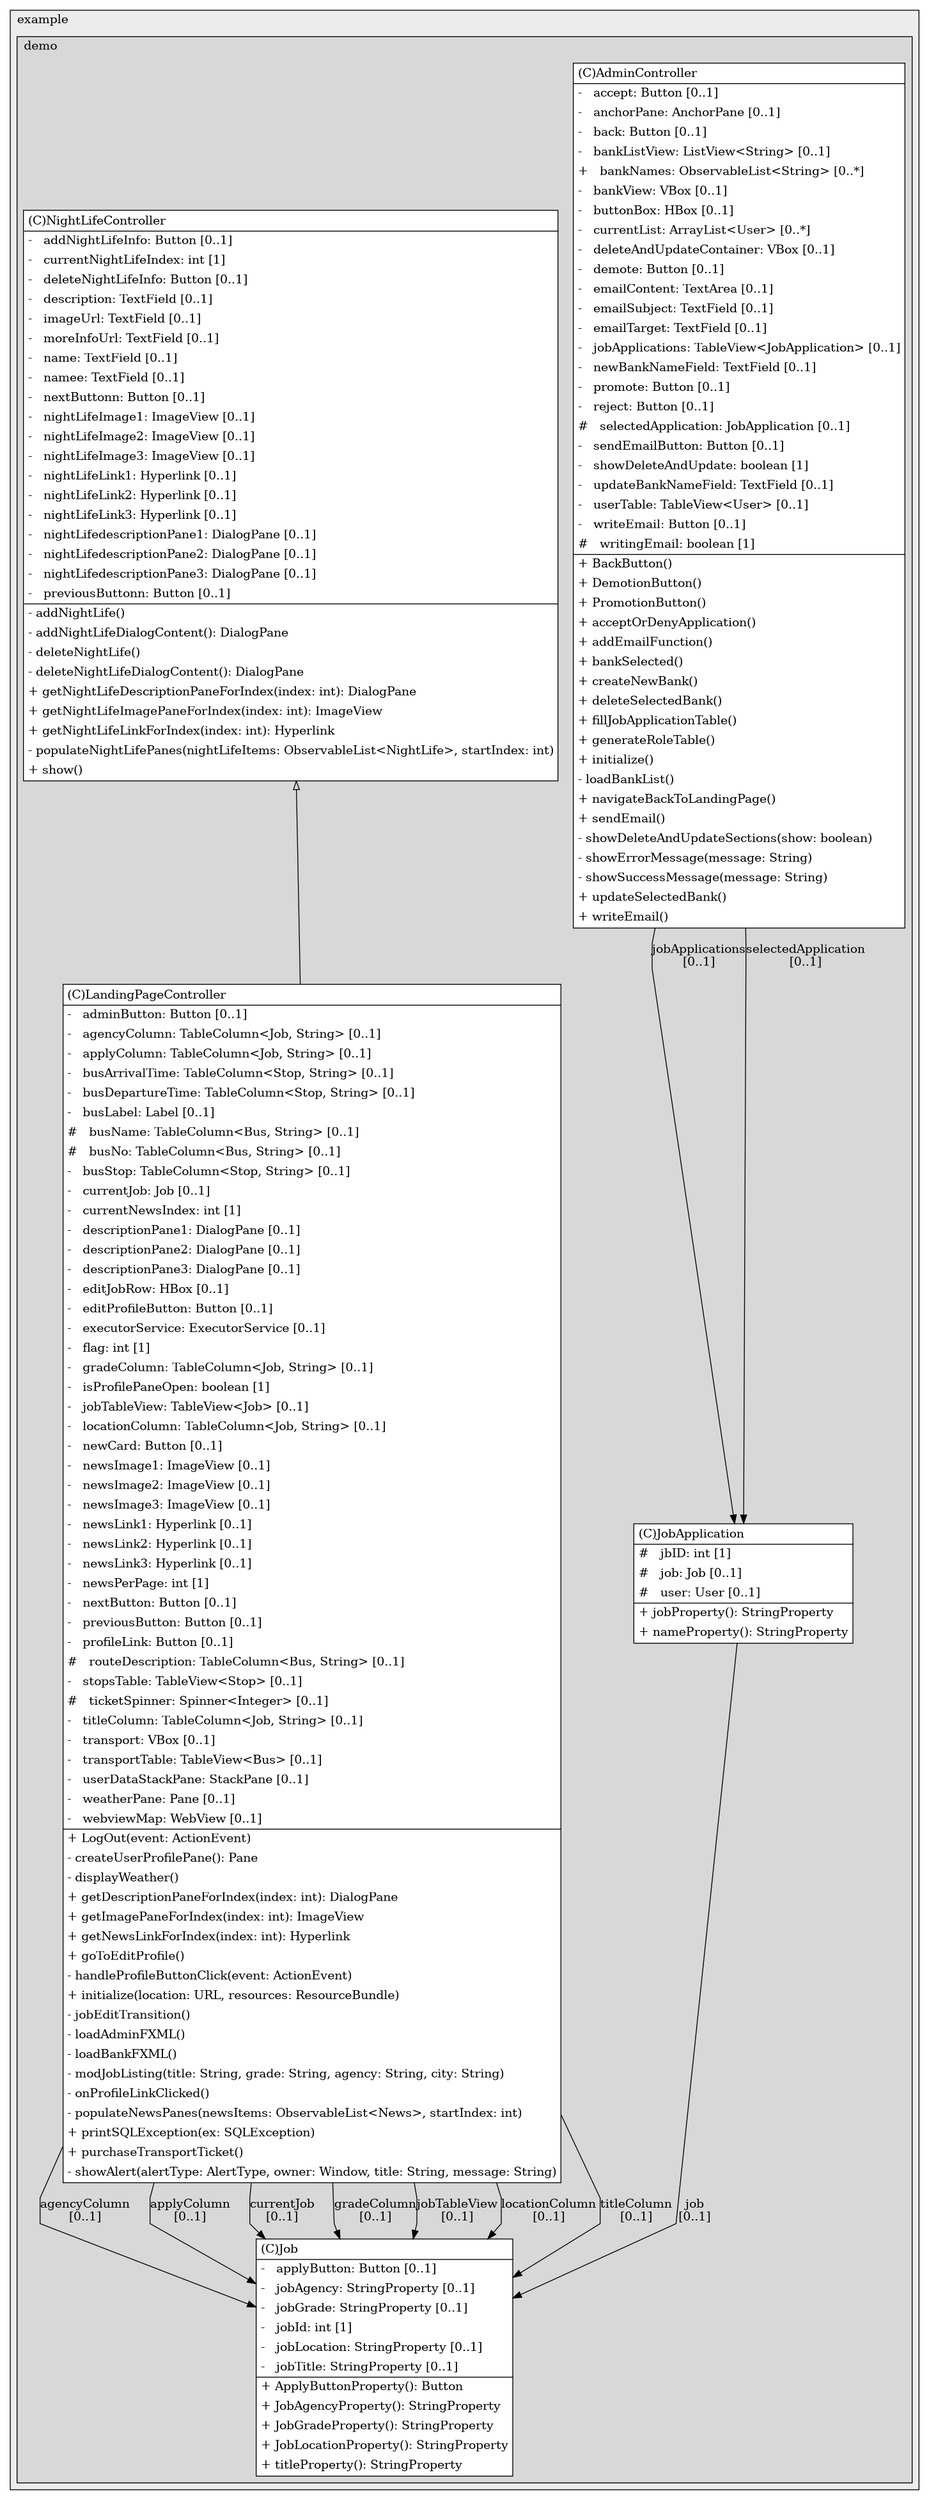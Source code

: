 @startuml

/' diagram meta data start
config=StructureConfiguration;
{
  "projectClassification": {
    "searchMode": "OpenProject", // OpenProject, AllProjects
    "includedProjects": "",
    "pathEndKeywords": "*.impl",
    "isClientPath": "",
    "isClientName": "",
    "isTestPath": "",
    "isTestName": "",
    "isMappingPath": "",
    "isMappingName": "",
    "isDataAccessPath": "",
    "isDataAccessName": "",
    "isDataStructurePath": "",
    "isDataStructureName": "",
    "isInterfaceStructuresPath": "",
    "isInterfaceStructuresName": "",
    "isEntryPointPath": "",
    "isEntryPointName": "",
    "treatFinalFieldsAsMandatory": false
  },
  "graphRestriction": {
    "classPackageExcludeFilter": "",
    "classPackageIncludeFilter": "",
    "classNameExcludeFilter": "",
    "classNameIncludeFilter": "",
    "methodNameExcludeFilter": "",
    "methodNameIncludeFilter": "",
    "removeByInheritance": "", // inheritance/annotation based filtering is done in a second step
    "removeByAnnotation": "",
    "removeByClassPackage": "", // cleanup the graph after inheritance/annotation based filtering is done
    "removeByClassName": "",
    "cutMappings": false,
    "cutEnum": true,
    "cutTests": true,
    "cutClient": true,
    "cutDataAccess": false,
    "cutInterfaceStructures": false,
    "cutDataStructures": false,
    "cutGetterAndSetter": true,
    "cutConstructors": true
  },
  "graphTraversal": {
    "forwardDepth": 6,
    "backwardDepth": 6,
    "classPackageExcludeFilter": "",
    "classPackageIncludeFilter": "",
    "classNameExcludeFilter": "",
    "classNameIncludeFilter": "",
    "methodNameExcludeFilter": "",
    "methodNameIncludeFilter": "",
    "hideMappings": false,
    "hideDataStructures": false,
    "hidePrivateMethods": true,
    "hideInterfaceCalls": true, // indirection: implementation -> interface (is hidden) -> implementation
    "onlyShowApplicationEntryPoints": false, // root node is included
    "useMethodCallsForStructureDiagram": "ForwardOnly" // ForwardOnly, BothDirections, No
  },
  "details": {
    "aggregation": "GroupByClass", // ByClass, GroupByClass, None
    "showClassGenericTypes": true,
    "showMethods": true,
    "showMethodParameterNames": true,
    "showMethodParameterTypes": true,
    "showMethodReturnType": true,
    "showPackageLevels": 2,
    "showDetailedClassStructure": true
  },
  "rootClass": "com.example.demo.Job",
  "extensionCallbackMethod": "" // qualified.class.name#methodName - signature: public static String method(String)
}
diagram meta data end '/



digraph g {
    rankdir="TB"
    splines=polyline
    

'nodes 
subgraph cluster_1322970774 { 
   	label=example
	labeljust=l
	fillcolor="#ececec"
	style=filled
   
   subgraph cluster_134842393 { 
   	label=demo
	labeljust=l
	fillcolor="#d8d8d8"
	style=filled
   
   AdminController813456180[
	label=<<TABLE BORDER="1" CELLBORDER="0" CELLPADDING="4" CELLSPACING="0">
<TR><TD ALIGN="LEFT" >(C)AdminController</TD></TR>
<HR/>
<TR><TD ALIGN="LEFT" >-   accept: Button [0..1]</TD></TR>
<TR><TD ALIGN="LEFT" >-   anchorPane: AnchorPane [0..1]</TD></TR>
<TR><TD ALIGN="LEFT" >-   back: Button [0..1]</TD></TR>
<TR><TD ALIGN="LEFT" >-   bankListView: ListView&lt;String&gt; [0..1]</TD></TR>
<TR><TD ALIGN="LEFT" >+   bankNames: ObservableList&lt;String&gt; [0..*]</TD></TR>
<TR><TD ALIGN="LEFT" >-   bankView: VBox [0..1]</TD></TR>
<TR><TD ALIGN="LEFT" >-   buttonBox: HBox [0..1]</TD></TR>
<TR><TD ALIGN="LEFT" >-   currentList: ArrayList&lt;User&gt; [0..*]</TD></TR>
<TR><TD ALIGN="LEFT" >-   deleteAndUpdateContainer: VBox [0..1]</TD></TR>
<TR><TD ALIGN="LEFT" >-   demote: Button [0..1]</TD></TR>
<TR><TD ALIGN="LEFT" >-   emailContent: TextArea [0..1]</TD></TR>
<TR><TD ALIGN="LEFT" >-   emailSubject: TextField [0..1]</TD></TR>
<TR><TD ALIGN="LEFT" >-   emailTarget: TextField [0..1]</TD></TR>
<TR><TD ALIGN="LEFT" >-   jobApplications: TableView&lt;JobApplication&gt; [0..1]</TD></TR>
<TR><TD ALIGN="LEFT" >-   newBankNameField: TextField [0..1]</TD></TR>
<TR><TD ALIGN="LEFT" >-   promote: Button [0..1]</TD></TR>
<TR><TD ALIGN="LEFT" >-   reject: Button [0..1]</TD></TR>
<TR><TD ALIGN="LEFT" >#   selectedApplication: JobApplication [0..1]</TD></TR>
<TR><TD ALIGN="LEFT" >-   sendEmailButton: Button [0..1]</TD></TR>
<TR><TD ALIGN="LEFT" >-   showDeleteAndUpdate: boolean [1]</TD></TR>
<TR><TD ALIGN="LEFT" >-   updateBankNameField: TextField [0..1]</TD></TR>
<TR><TD ALIGN="LEFT" >-   userTable: TableView&lt;User&gt; [0..1]</TD></TR>
<TR><TD ALIGN="LEFT" >-   writeEmail: Button [0..1]</TD></TR>
<TR><TD ALIGN="LEFT" >#   writingEmail: boolean [1]</TD></TR>
<HR/>
<TR><TD ALIGN="LEFT" >+ BackButton()</TD></TR>
<TR><TD ALIGN="LEFT" >+ DemotionButton()</TD></TR>
<TR><TD ALIGN="LEFT" >+ PromotionButton()</TD></TR>
<TR><TD ALIGN="LEFT" >+ acceptOrDenyApplication()</TD></TR>
<TR><TD ALIGN="LEFT" >+ addEmailFunction()</TD></TR>
<TR><TD ALIGN="LEFT" >+ bankSelected()</TD></TR>
<TR><TD ALIGN="LEFT" >+ createNewBank()</TD></TR>
<TR><TD ALIGN="LEFT" >+ deleteSelectedBank()</TD></TR>
<TR><TD ALIGN="LEFT" >+ fillJobApplicationTable()</TD></TR>
<TR><TD ALIGN="LEFT" >+ generateRoleTable()</TD></TR>
<TR><TD ALIGN="LEFT" >+ initialize()</TD></TR>
<TR><TD ALIGN="LEFT" >- loadBankList()</TD></TR>
<TR><TD ALIGN="LEFT" >+ navigateBackToLandingPage()</TD></TR>
<TR><TD ALIGN="LEFT" >+ sendEmail()</TD></TR>
<TR><TD ALIGN="LEFT" >- showDeleteAndUpdateSections(show: boolean)</TD></TR>
<TR><TD ALIGN="LEFT" >- showErrorMessage(message: String)</TD></TR>
<TR><TD ALIGN="LEFT" >- showSuccessMessage(message: String)</TD></TR>
<TR><TD ALIGN="LEFT" >+ updateSelectedBank()</TD></TR>
<TR><TD ALIGN="LEFT" >+ writeEmail()</TD></TR>
</TABLE>>
	style=filled
	margin=0
	shape=plaintext
	fillcolor="#FFFFFF"
];

Job813456180[
	label=<<TABLE BORDER="1" CELLBORDER="0" CELLPADDING="4" CELLSPACING="0">
<TR><TD ALIGN="LEFT" >(C)Job</TD></TR>
<HR/>
<TR><TD ALIGN="LEFT" >-   applyButton: Button [0..1]</TD></TR>
<TR><TD ALIGN="LEFT" >-   jobAgency: StringProperty [0..1]</TD></TR>
<TR><TD ALIGN="LEFT" >-   jobGrade: StringProperty [0..1]</TD></TR>
<TR><TD ALIGN="LEFT" >-   jobId: int [1]</TD></TR>
<TR><TD ALIGN="LEFT" >-   jobLocation: StringProperty [0..1]</TD></TR>
<TR><TD ALIGN="LEFT" >-   jobTitle: StringProperty [0..1]</TD></TR>
<HR/>
<TR><TD ALIGN="LEFT" >+ ApplyButtonProperty(): Button</TD></TR>
<TR><TD ALIGN="LEFT" >+ JobAgencyProperty(): StringProperty</TD></TR>
<TR><TD ALIGN="LEFT" >+ JobGradeProperty(): StringProperty</TD></TR>
<TR><TD ALIGN="LEFT" >+ JobLocationProperty(): StringProperty</TD></TR>
<TR><TD ALIGN="LEFT" >+ titleProperty(): StringProperty</TD></TR>
</TABLE>>
	style=filled
	margin=0
	shape=plaintext
	fillcolor="#FFFFFF"
];

JobApplication1563538801[
	label=<<TABLE BORDER="1" CELLBORDER="0" CELLPADDING="4" CELLSPACING="0">
<TR><TD ALIGN="LEFT" >(C)JobApplication</TD></TR>
<HR/>
<TR><TD ALIGN="LEFT" >#   jbID: int [1]</TD></TR>
<TR><TD ALIGN="LEFT" >#   job: Job [0..1]</TD></TR>
<TR><TD ALIGN="LEFT" >#   user: User [0..1]</TD></TR>
<HR/>
<TR><TD ALIGN="LEFT" >+ jobProperty(): StringProperty</TD></TR>
<TR><TD ALIGN="LEFT" >+ nameProperty(): StringProperty</TD></TR>
</TABLE>>
	style=filled
	margin=0
	shape=plaintext
	fillcolor="#FFFFFF"
];

LandingPageController813456180[
	label=<<TABLE BORDER="1" CELLBORDER="0" CELLPADDING="4" CELLSPACING="0">
<TR><TD ALIGN="LEFT" >(C)LandingPageController</TD></TR>
<HR/>
<TR><TD ALIGN="LEFT" >-   adminButton: Button [0..1]</TD></TR>
<TR><TD ALIGN="LEFT" >-   agencyColumn: TableColumn&lt;Job, String&gt; [0..1]</TD></TR>
<TR><TD ALIGN="LEFT" >-   applyColumn: TableColumn&lt;Job, String&gt; [0..1]</TD></TR>
<TR><TD ALIGN="LEFT" >-   busArrivalTime: TableColumn&lt;Stop, String&gt; [0..1]</TD></TR>
<TR><TD ALIGN="LEFT" >-   busDepartureTime: TableColumn&lt;Stop, String&gt; [0..1]</TD></TR>
<TR><TD ALIGN="LEFT" >-   busLabel: Label [0..1]</TD></TR>
<TR><TD ALIGN="LEFT" >#   busName: TableColumn&lt;Bus, String&gt; [0..1]</TD></TR>
<TR><TD ALIGN="LEFT" >#   busNo: TableColumn&lt;Bus, String&gt; [0..1]</TD></TR>
<TR><TD ALIGN="LEFT" >-   busStop: TableColumn&lt;Stop, String&gt; [0..1]</TD></TR>
<TR><TD ALIGN="LEFT" >-   currentJob: Job [0..1]</TD></TR>
<TR><TD ALIGN="LEFT" >-   currentNewsIndex: int [1]</TD></TR>
<TR><TD ALIGN="LEFT" >-   descriptionPane1: DialogPane [0..1]</TD></TR>
<TR><TD ALIGN="LEFT" >-   descriptionPane2: DialogPane [0..1]</TD></TR>
<TR><TD ALIGN="LEFT" >-   descriptionPane3: DialogPane [0..1]</TD></TR>
<TR><TD ALIGN="LEFT" >-   editJobRow: HBox [0..1]</TD></TR>
<TR><TD ALIGN="LEFT" >-   editProfileButton: Button [0..1]</TD></TR>
<TR><TD ALIGN="LEFT" >-   executorService: ExecutorService [0..1]</TD></TR>
<TR><TD ALIGN="LEFT" >-   flag: int [1]</TD></TR>
<TR><TD ALIGN="LEFT" >-   gradeColumn: TableColumn&lt;Job, String&gt; [0..1]</TD></TR>
<TR><TD ALIGN="LEFT" >-   isProfilePaneOpen: boolean [1]</TD></TR>
<TR><TD ALIGN="LEFT" >-   jobTableView: TableView&lt;Job&gt; [0..1]</TD></TR>
<TR><TD ALIGN="LEFT" >-   locationColumn: TableColumn&lt;Job, String&gt; [0..1]</TD></TR>
<TR><TD ALIGN="LEFT" >-   newCard: Button [0..1]</TD></TR>
<TR><TD ALIGN="LEFT" >-   newsImage1: ImageView [0..1]</TD></TR>
<TR><TD ALIGN="LEFT" >-   newsImage2: ImageView [0..1]</TD></TR>
<TR><TD ALIGN="LEFT" >-   newsImage3: ImageView [0..1]</TD></TR>
<TR><TD ALIGN="LEFT" >-   newsLink1: Hyperlink [0..1]</TD></TR>
<TR><TD ALIGN="LEFT" >-   newsLink2: Hyperlink [0..1]</TD></TR>
<TR><TD ALIGN="LEFT" >-   newsLink3: Hyperlink [0..1]</TD></TR>
<TR><TD ALIGN="LEFT" >-   newsPerPage: int [1]</TD></TR>
<TR><TD ALIGN="LEFT" >-   nextButton: Button [0..1]</TD></TR>
<TR><TD ALIGN="LEFT" >-   previousButton: Button [0..1]</TD></TR>
<TR><TD ALIGN="LEFT" >-   profileLink: Button [0..1]</TD></TR>
<TR><TD ALIGN="LEFT" >#   routeDescription: TableColumn&lt;Bus, String&gt; [0..1]</TD></TR>
<TR><TD ALIGN="LEFT" >-   stopsTable: TableView&lt;Stop&gt; [0..1]</TD></TR>
<TR><TD ALIGN="LEFT" >#   ticketSpinner: Spinner&lt;Integer&gt; [0..1]</TD></TR>
<TR><TD ALIGN="LEFT" >-   titleColumn: TableColumn&lt;Job, String&gt; [0..1]</TD></TR>
<TR><TD ALIGN="LEFT" >-   transport: VBox [0..1]</TD></TR>
<TR><TD ALIGN="LEFT" >-   transportTable: TableView&lt;Bus&gt; [0..1]</TD></TR>
<TR><TD ALIGN="LEFT" >-   userDataStackPane: StackPane [0..1]</TD></TR>
<TR><TD ALIGN="LEFT" >-   weatherPane: Pane [0..1]</TD></TR>
<TR><TD ALIGN="LEFT" >-   webviewMap: WebView [0..1]</TD></TR>
<HR/>
<TR><TD ALIGN="LEFT" >+ LogOut(event: ActionEvent)</TD></TR>
<TR><TD ALIGN="LEFT" >- createUserProfilePane(): Pane</TD></TR>
<TR><TD ALIGN="LEFT" >- displayWeather()</TD></TR>
<TR><TD ALIGN="LEFT" >+ getDescriptionPaneForIndex(index: int): DialogPane</TD></TR>
<TR><TD ALIGN="LEFT" >+ getImagePaneForIndex(index: int): ImageView</TD></TR>
<TR><TD ALIGN="LEFT" >+ getNewsLinkForIndex(index: int): Hyperlink</TD></TR>
<TR><TD ALIGN="LEFT" >+ goToEditProfile()</TD></TR>
<TR><TD ALIGN="LEFT" >- handleProfileButtonClick(event: ActionEvent)</TD></TR>
<TR><TD ALIGN="LEFT" >+ initialize(location: URL, resources: ResourceBundle)</TD></TR>
<TR><TD ALIGN="LEFT" >- jobEditTransition()</TD></TR>
<TR><TD ALIGN="LEFT" >- loadAdminFXML()</TD></TR>
<TR><TD ALIGN="LEFT" >- loadBankFXML()</TD></TR>
<TR><TD ALIGN="LEFT" >- modJobListing(title: String, grade: String, agency: String, city: String)</TD></TR>
<TR><TD ALIGN="LEFT" >- onProfileLinkClicked()</TD></TR>
<TR><TD ALIGN="LEFT" >- populateNewsPanes(newsItems: ObservableList&lt;News&gt;, startIndex: int)</TD></TR>
<TR><TD ALIGN="LEFT" >+ printSQLException(ex: SQLException)</TD></TR>
<TR><TD ALIGN="LEFT" >+ purchaseTransportTicket()</TD></TR>
<TR><TD ALIGN="LEFT" >- showAlert(alertType: AlertType, owner: Window, title: String, message: String)</TD></TR>
</TABLE>>
	style=filled
	margin=0
	shape=plaintext
	fillcolor="#FFFFFF"
];

NightLifeController813456180[
	label=<<TABLE BORDER="1" CELLBORDER="0" CELLPADDING="4" CELLSPACING="0">
<TR><TD ALIGN="LEFT" >(C)NightLifeController</TD></TR>
<HR/>
<TR><TD ALIGN="LEFT" >-   addNightLifeInfo: Button [0..1]</TD></TR>
<TR><TD ALIGN="LEFT" >-   currentNightLifeIndex: int [1]</TD></TR>
<TR><TD ALIGN="LEFT" >-   deleteNightLifeInfo: Button [0..1]</TD></TR>
<TR><TD ALIGN="LEFT" >-   description: TextField [0..1]</TD></TR>
<TR><TD ALIGN="LEFT" >-   imageUrl: TextField [0..1]</TD></TR>
<TR><TD ALIGN="LEFT" >-   moreInfoUrl: TextField [0..1]</TD></TR>
<TR><TD ALIGN="LEFT" >-   name: TextField [0..1]</TD></TR>
<TR><TD ALIGN="LEFT" >-   namee: TextField [0..1]</TD></TR>
<TR><TD ALIGN="LEFT" >-   nextButtonn: Button [0..1]</TD></TR>
<TR><TD ALIGN="LEFT" >-   nightLifeImage1: ImageView [0..1]</TD></TR>
<TR><TD ALIGN="LEFT" >-   nightLifeImage2: ImageView [0..1]</TD></TR>
<TR><TD ALIGN="LEFT" >-   nightLifeImage3: ImageView [0..1]</TD></TR>
<TR><TD ALIGN="LEFT" >-   nightLifeLink1: Hyperlink [0..1]</TD></TR>
<TR><TD ALIGN="LEFT" >-   nightLifeLink2: Hyperlink [0..1]</TD></TR>
<TR><TD ALIGN="LEFT" >-   nightLifeLink3: Hyperlink [0..1]</TD></TR>
<TR><TD ALIGN="LEFT" >-   nightLifedescriptionPane1: DialogPane [0..1]</TD></TR>
<TR><TD ALIGN="LEFT" >-   nightLifedescriptionPane2: DialogPane [0..1]</TD></TR>
<TR><TD ALIGN="LEFT" >-   nightLifedescriptionPane3: DialogPane [0..1]</TD></TR>
<TR><TD ALIGN="LEFT" >-   previousButtonn: Button [0..1]</TD></TR>
<HR/>
<TR><TD ALIGN="LEFT" >- addNightLife()</TD></TR>
<TR><TD ALIGN="LEFT" >- addNightLifeDialogContent(): DialogPane</TD></TR>
<TR><TD ALIGN="LEFT" >- deleteNightLife()</TD></TR>
<TR><TD ALIGN="LEFT" >- deleteNightLifeDialogContent(): DialogPane</TD></TR>
<TR><TD ALIGN="LEFT" >+ getNightLifeDescriptionPaneForIndex(index: int): DialogPane</TD></TR>
<TR><TD ALIGN="LEFT" >+ getNightLifeImagePaneForIndex(index: int): ImageView</TD></TR>
<TR><TD ALIGN="LEFT" >+ getNightLifeLinkForIndex(index: int): Hyperlink</TD></TR>
<TR><TD ALIGN="LEFT" >- populateNightLifePanes(nightLifeItems: ObservableList&lt;NightLife&gt;, startIndex: int)</TD></TR>
<TR><TD ALIGN="LEFT" >+ show()</TD></TR>
</TABLE>>
	style=filled
	margin=0
	shape=plaintext
	fillcolor="#FFFFFF"
];
} 
} 

'edges    
AdminController813456180 -> JobApplication1563538801[label="jobApplications
[0..1]"];
AdminController813456180 -> JobApplication1563538801[label="selectedApplication
[0..1]"];
JobApplication1563538801 -> Job813456180[label="job
[0..1]"];
LandingPageController813456180 -> Job813456180[label="agencyColumn
[0..1]"];
LandingPageController813456180 -> Job813456180[label="applyColumn
[0..1]"];
LandingPageController813456180 -> Job813456180[label="currentJob
[0..1]"];
LandingPageController813456180 -> Job813456180[label="gradeColumn
[0..1]"];
LandingPageController813456180 -> Job813456180[label="jobTableView
[0..1]"];
LandingPageController813456180 -> Job813456180[label="locationColumn
[0..1]"];
LandingPageController813456180 -> Job813456180[label="titleColumn
[0..1]"];
NightLifeController813456180 -> LandingPageController813456180[arrowhead=none, arrowtail=empty, dir=both];
    
}
@enduml